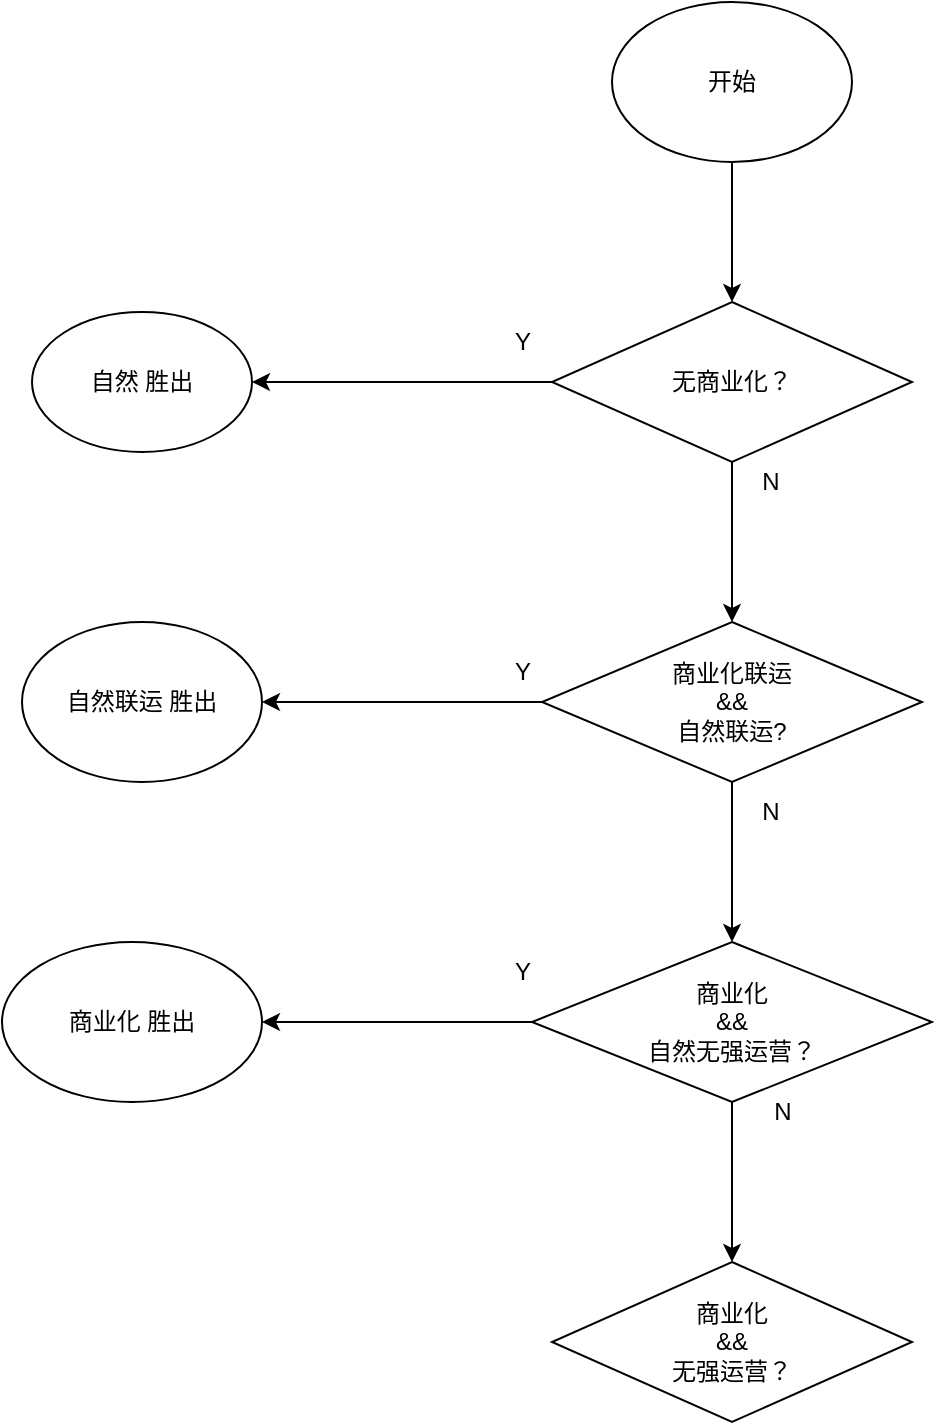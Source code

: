 <mxfile version="24.7.7">
  <diagram name="第 1 页" id="HVctTstOVXDaHSwUmRFw">
    <mxGraphModel dx="1434" dy="758" grid="1" gridSize="10" guides="1" tooltips="1" connect="1" arrows="1" fold="1" page="1" pageScale="1" pageWidth="827" pageHeight="1169" math="0" shadow="0">
      <root>
        <mxCell id="0" />
        <mxCell id="1" parent="0" />
        <mxCell id="FYOJllrjulyDy6syuC7D-8" value="" style="edgeStyle=orthogonalEdgeStyle;rounded=0;orthogonalLoop=1;jettySize=auto;html=1;" edge="1" parent="1" source="FYOJllrjulyDy6syuC7D-2" target="FYOJllrjulyDy6syuC7D-7">
          <mxGeometry relative="1" as="geometry" />
        </mxCell>
        <mxCell id="FYOJllrjulyDy6syuC7D-2" value="开始" style="ellipse;whiteSpace=wrap;html=1;" vertex="1" parent="1">
          <mxGeometry x="350" y="100" width="120" height="80" as="geometry" />
        </mxCell>
        <mxCell id="FYOJllrjulyDy6syuC7D-10" value="" style="edgeStyle=orthogonalEdgeStyle;rounded=0;orthogonalLoop=1;jettySize=auto;html=1;" edge="1" parent="1" source="FYOJllrjulyDy6syuC7D-7" target="FYOJllrjulyDy6syuC7D-9">
          <mxGeometry relative="1" as="geometry" />
        </mxCell>
        <mxCell id="FYOJllrjulyDy6syuC7D-12" value="" style="edgeStyle=orthogonalEdgeStyle;rounded=0;orthogonalLoop=1;jettySize=auto;html=1;" edge="1" parent="1" source="FYOJllrjulyDy6syuC7D-7" target="FYOJllrjulyDy6syuC7D-11">
          <mxGeometry relative="1" as="geometry" />
        </mxCell>
        <mxCell id="FYOJllrjulyDy6syuC7D-7" value="无商业化？" style="rhombus;whiteSpace=wrap;html=1;" vertex="1" parent="1">
          <mxGeometry x="320" y="250" width="180" height="80" as="geometry" />
        </mxCell>
        <mxCell id="FYOJllrjulyDy6syuC7D-9" value="自然 胜出" style="ellipse;whiteSpace=wrap;html=1;" vertex="1" parent="1">
          <mxGeometry x="60" y="255" width="110" height="70" as="geometry" />
        </mxCell>
        <mxCell id="FYOJllrjulyDy6syuC7D-14" value="" style="edgeStyle=orthogonalEdgeStyle;rounded=0;orthogonalLoop=1;jettySize=auto;html=1;" edge="1" parent="1" source="FYOJllrjulyDy6syuC7D-11" target="FYOJllrjulyDy6syuC7D-13">
          <mxGeometry relative="1" as="geometry" />
        </mxCell>
        <mxCell id="FYOJllrjulyDy6syuC7D-19" value="" style="edgeStyle=orthogonalEdgeStyle;rounded=0;orthogonalLoop=1;jettySize=auto;html=1;" edge="1" parent="1" source="FYOJllrjulyDy6syuC7D-11" target="FYOJllrjulyDy6syuC7D-18">
          <mxGeometry relative="1" as="geometry" />
        </mxCell>
        <mxCell id="FYOJllrjulyDy6syuC7D-11" value="商业化联运&lt;br&gt;&amp;amp;&amp;amp;&lt;br&gt;自然联运?" style="rhombus;whiteSpace=wrap;html=1;" vertex="1" parent="1">
          <mxGeometry x="315" y="410" width="190" height="80" as="geometry" />
        </mxCell>
        <mxCell id="FYOJllrjulyDy6syuC7D-13" value="自然联运 胜出" style="ellipse;whiteSpace=wrap;html=1;" vertex="1" parent="1">
          <mxGeometry x="55" y="410" width="120" height="80" as="geometry" />
        </mxCell>
        <mxCell id="FYOJllrjulyDy6syuC7D-15" value="Y" style="text;html=1;align=center;verticalAlign=middle;resizable=0;points=[];autosize=1;strokeColor=none;fillColor=none;" vertex="1" parent="1">
          <mxGeometry x="290" y="255" width="30" height="30" as="geometry" />
        </mxCell>
        <mxCell id="FYOJllrjulyDy6syuC7D-16" value="Y" style="text;html=1;align=center;verticalAlign=middle;resizable=0;points=[];autosize=1;strokeColor=none;fillColor=none;" vertex="1" parent="1">
          <mxGeometry x="290" y="420" width="30" height="30" as="geometry" />
        </mxCell>
        <mxCell id="FYOJllrjulyDy6syuC7D-17" value="N" style="text;html=1;align=center;verticalAlign=middle;resizable=0;points=[];autosize=1;strokeColor=none;fillColor=none;" vertex="1" parent="1">
          <mxGeometry x="414" y="325" width="30" height="30" as="geometry" />
        </mxCell>
        <mxCell id="FYOJllrjulyDy6syuC7D-21" value="" style="edgeStyle=orthogonalEdgeStyle;rounded=0;orthogonalLoop=1;jettySize=auto;html=1;" edge="1" parent="1" source="FYOJllrjulyDy6syuC7D-18" target="FYOJllrjulyDy6syuC7D-20">
          <mxGeometry relative="1" as="geometry" />
        </mxCell>
        <mxCell id="FYOJllrjulyDy6syuC7D-28" value="" style="edgeStyle=orthogonalEdgeStyle;rounded=0;orthogonalLoop=1;jettySize=auto;html=1;" edge="1" parent="1" source="FYOJllrjulyDy6syuC7D-18" target="FYOJllrjulyDy6syuC7D-27">
          <mxGeometry relative="1" as="geometry" />
        </mxCell>
        <mxCell id="FYOJllrjulyDy6syuC7D-18" value="商业化&lt;br&gt;&amp;amp;&amp;amp;&lt;br&gt;自然无强运营？" style="rhombus;whiteSpace=wrap;html=1;" vertex="1" parent="1">
          <mxGeometry x="310" y="570" width="200" height="80" as="geometry" />
        </mxCell>
        <mxCell id="FYOJllrjulyDy6syuC7D-20" value="商业化 胜出" style="ellipse;whiteSpace=wrap;html=1;" vertex="1" parent="1">
          <mxGeometry x="45" y="570" width="130" height="80" as="geometry" />
        </mxCell>
        <mxCell id="FYOJllrjulyDy6syuC7D-22" value="Y" style="text;html=1;align=center;verticalAlign=middle;resizable=0;points=[];autosize=1;strokeColor=none;fillColor=none;" vertex="1" parent="1">
          <mxGeometry x="290" y="570" width="30" height="30" as="geometry" />
        </mxCell>
        <mxCell id="FYOJllrjulyDy6syuC7D-23" value="N" style="text;html=1;align=center;verticalAlign=middle;resizable=0;points=[];autosize=1;strokeColor=none;fillColor=none;" vertex="1" parent="1">
          <mxGeometry x="414" y="490" width="30" height="30" as="geometry" />
        </mxCell>
        <mxCell id="FYOJllrjulyDy6syuC7D-24" value="N" style="text;html=1;align=center;verticalAlign=middle;resizable=0;points=[];autosize=1;strokeColor=none;fillColor=none;" vertex="1" parent="1">
          <mxGeometry x="420" y="640" width="30" height="30" as="geometry" />
        </mxCell>
        <mxCell id="FYOJllrjulyDy6syuC7D-27" value="商业化&lt;br&gt;&amp;amp;&amp;amp;&lt;br&gt;无强运营？" style="rhombus;whiteSpace=wrap;html=1;" vertex="1" parent="1">
          <mxGeometry x="320" y="730" width="180" height="80" as="geometry" />
        </mxCell>
      </root>
    </mxGraphModel>
  </diagram>
</mxfile>
